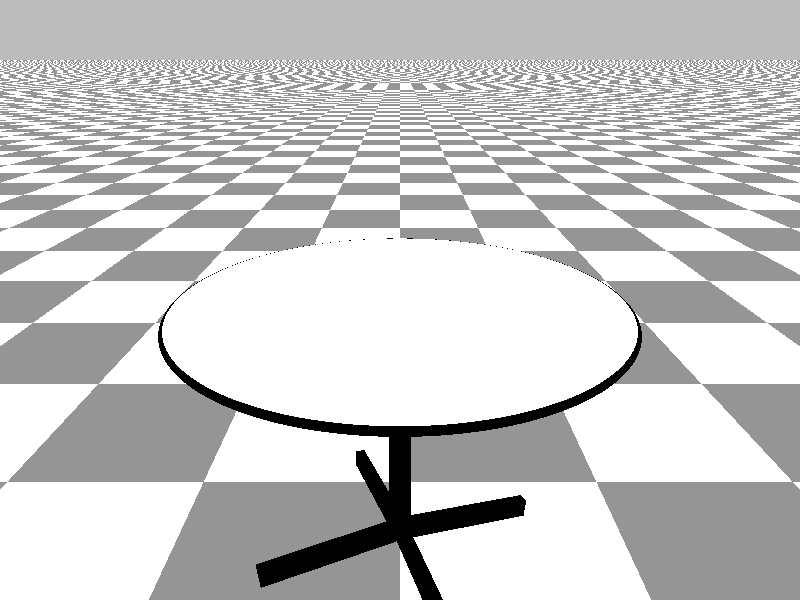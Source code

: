 #version 3.7;

#include "colors.inc"
#include "textures.inc"
#include "finish.inc"

#local debugMode = 1;
#if (debugMode)
    global_settings {
        assumed_gamma 1
        charset utf8
    }
#end

// ----------------------------------------
// RoundTable
// ----------------------------------------

#macro RoundTable(height, radio, thick)
    #local yTop = height / 2;
    #local fHeight = 3 * thick;
    #local fLength = 0.8 * radio;
    #local fThickness = 1.7 * thick;
    #local sRadio = radio * 0.055;
    merge {
        cylinder {
            <0, yTop - thick, 0>, <0, yTop, 0>, radio
        }
        torus {
            radio, thick / 2
            texture {
                pigment { Black }
            }
            translate y*(yTop - thick/2)
        }
        cylinder {
            <0, yTop - thick, 0>, <0, -yTop, 0>, sRadio
            texture {
                pigment { Black }
                finish {
                    specular 0.7
                    roughness 0.02
                    metallic
                }
            }
        }
        #for (I, 0, 3)
            box {
                <-fLength/2, -fHeight/2, -fThickness/2>,
                <fLength/2, fHeight/2, fThickness/2>
                texture {
                    pigment { Black }
                    finish { 
                        specular 0.7
                        roughness 0.02
                        metallic
                    }
                }
                rotate 5 * z
                translate (-fLength/2 + sRadio)*x
                translate (-yTop)*y
                rotate (-20 - (I * 90))*y
            }
        #end
    }
#end

// ----------------------------------------
// Scene
// ----------------------------------------

#if (debugMode)
    camera {
      location <0, 1, -1.5>
      look_at <0, 0, 1>
    }

    background { White * 0.5 }

    light_source { <-1, 2, -2> color White }

    plane {
        y, -1
        texture {
            pigment { checker rgb<0.3, 0.3, 0.3> White }
        }
    }

    object {
        RoundTable(0.8, 0.6, 0.02)
        texture {
            pigment { White }
        }
    }
#end
